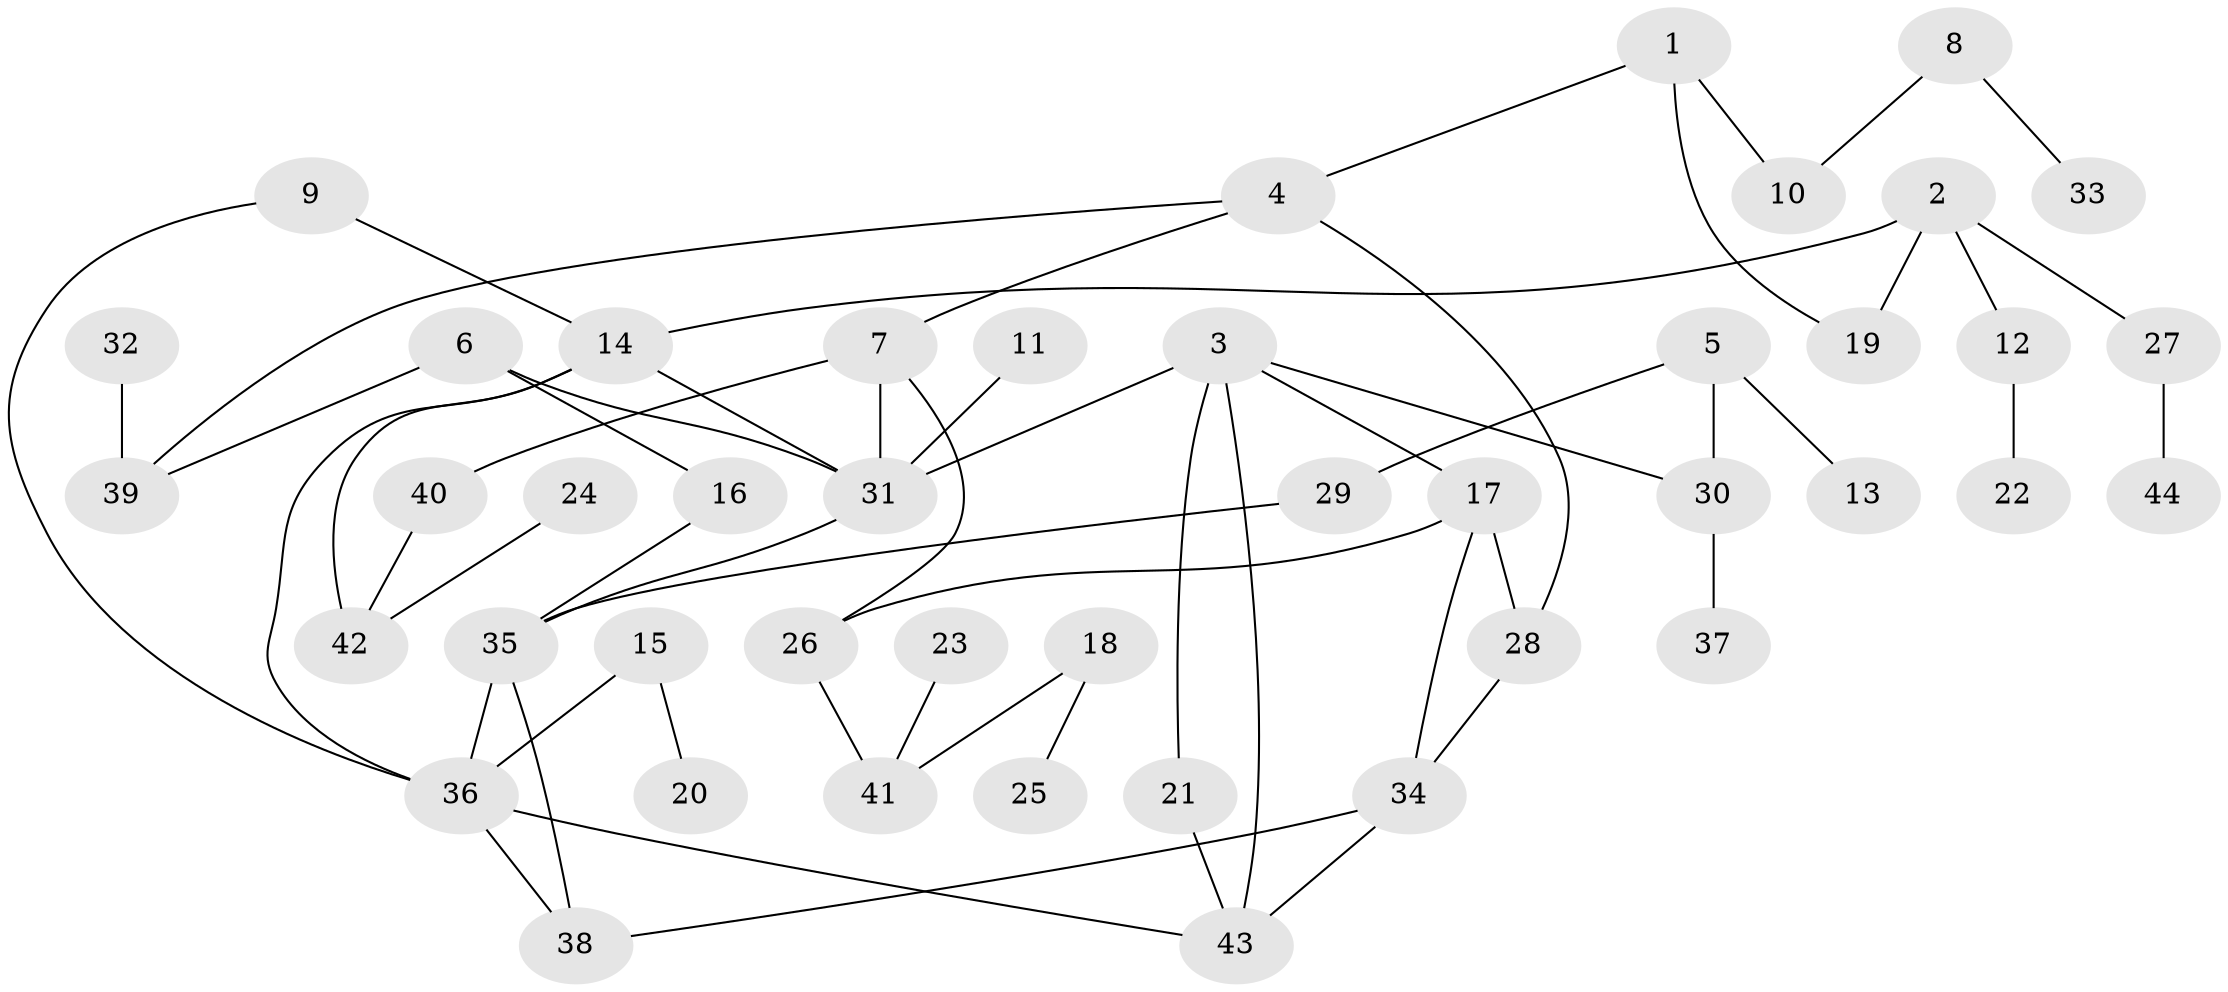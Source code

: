 // original degree distribution, {8: 0.00909090909090909, 7: 0.01818181818181818, 4: 0.08181818181818182, 5: 0.06363636363636363, 3: 0.13636363636363635, 6: 0.00909090909090909, 2: 0.2818181818181818, 1: 0.4}
// Generated by graph-tools (version 1.1) at 2025/36/03/04/25 23:36:01]
// undirected, 44 vertices, 58 edges
graph export_dot {
  node [color=gray90,style=filled];
  1;
  2;
  3;
  4;
  5;
  6;
  7;
  8;
  9;
  10;
  11;
  12;
  13;
  14;
  15;
  16;
  17;
  18;
  19;
  20;
  21;
  22;
  23;
  24;
  25;
  26;
  27;
  28;
  29;
  30;
  31;
  32;
  33;
  34;
  35;
  36;
  37;
  38;
  39;
  40;
  41;
  42;
  43;
  44;
  1 -- 4 [weight=1.0];
  1 -- 10 [weight=1.0];
  1 -- 19 [weight=1.0];
  2 -- 12 [weight=1.0];
  2 -- 14 [weight=1.0];
  2 -- 19 [weight=1.0];
  2 -- 27 [weight=1.0];
  3 -- 17 [weight=1.0];
  3 -- 21 [weight=1.0];
  3 -- 30 [weight=1.0];
  3 -- 31 [weight=1.0];
  3 -- 43 [weight=1.0];
  4 -- 7 [weight=1.0];
  4 -- 28 [weight=1.0];
  4 -- 39 [weight=1.0];
  5 -- 13 [weight=1.0];
  5 -- 29 [weight=1.0];
  5 -- 30 [weight=1.0];
  6 -- 16 [weight=1.0];
  6 -- 31 [weight=1.0];
  6 -- 39 [weight=1.0];
  7 -- 26 [weight=1.0];
  7 -- 31 [weight=1.0];
  7 -- 40 [weight=1.0];
  8 -- 10 [weight=1.0];
  8 -- 33 [weight=1.0];
  9 -- 14 [weight=1.0];
  9 -- 36 [weight=1.0];
  11 -- 31 [weight=1.0];
  12 -- 22 [weight=1.0];
  14 -- 31 [weight=1.0];
  14 -- 36 [weight=1.0];
  14 -- 42 [weight=1.0];
  15 -- 20 [weight=1.0];
  15 -- 36 [weight=1.0];
  16 -- 35 [weight=1.0];
  17 -- 26 [weight=1.0];
  17 -- 28 [weight=1.0];
  17 -- 34 [weight=1.0];
  18 -- 25 [weight=1.0];
  18 -- 41 [weight=1.0];
  21 -- 43 [weight=1.0];
  23 -- 41 [weight=1.0];
  24 -- 42 [weight=1.0];
  26 -- 41 [weight=1.0];
  27 -- 44 [weight=1.0];
  28 -- 34 [weight=1.0];
  29 -- 35 [weight=2.0];
  30 -- 37 [weight=1.0];
  31 -- 35 [weight=1.0];
  32 -- 39 [weight=1.0];
  34 -- 38 [weight=1.0];
  34 -- 43 [weight=1.0];
  35 -- 36 [weight=1.0];
  35 -- 38 [weight=1.0];
  36 -- 38 [weight=1.0];
  36 -- 43 [weight=1.0];
  40 -- 42 [weight=1.0];
}
